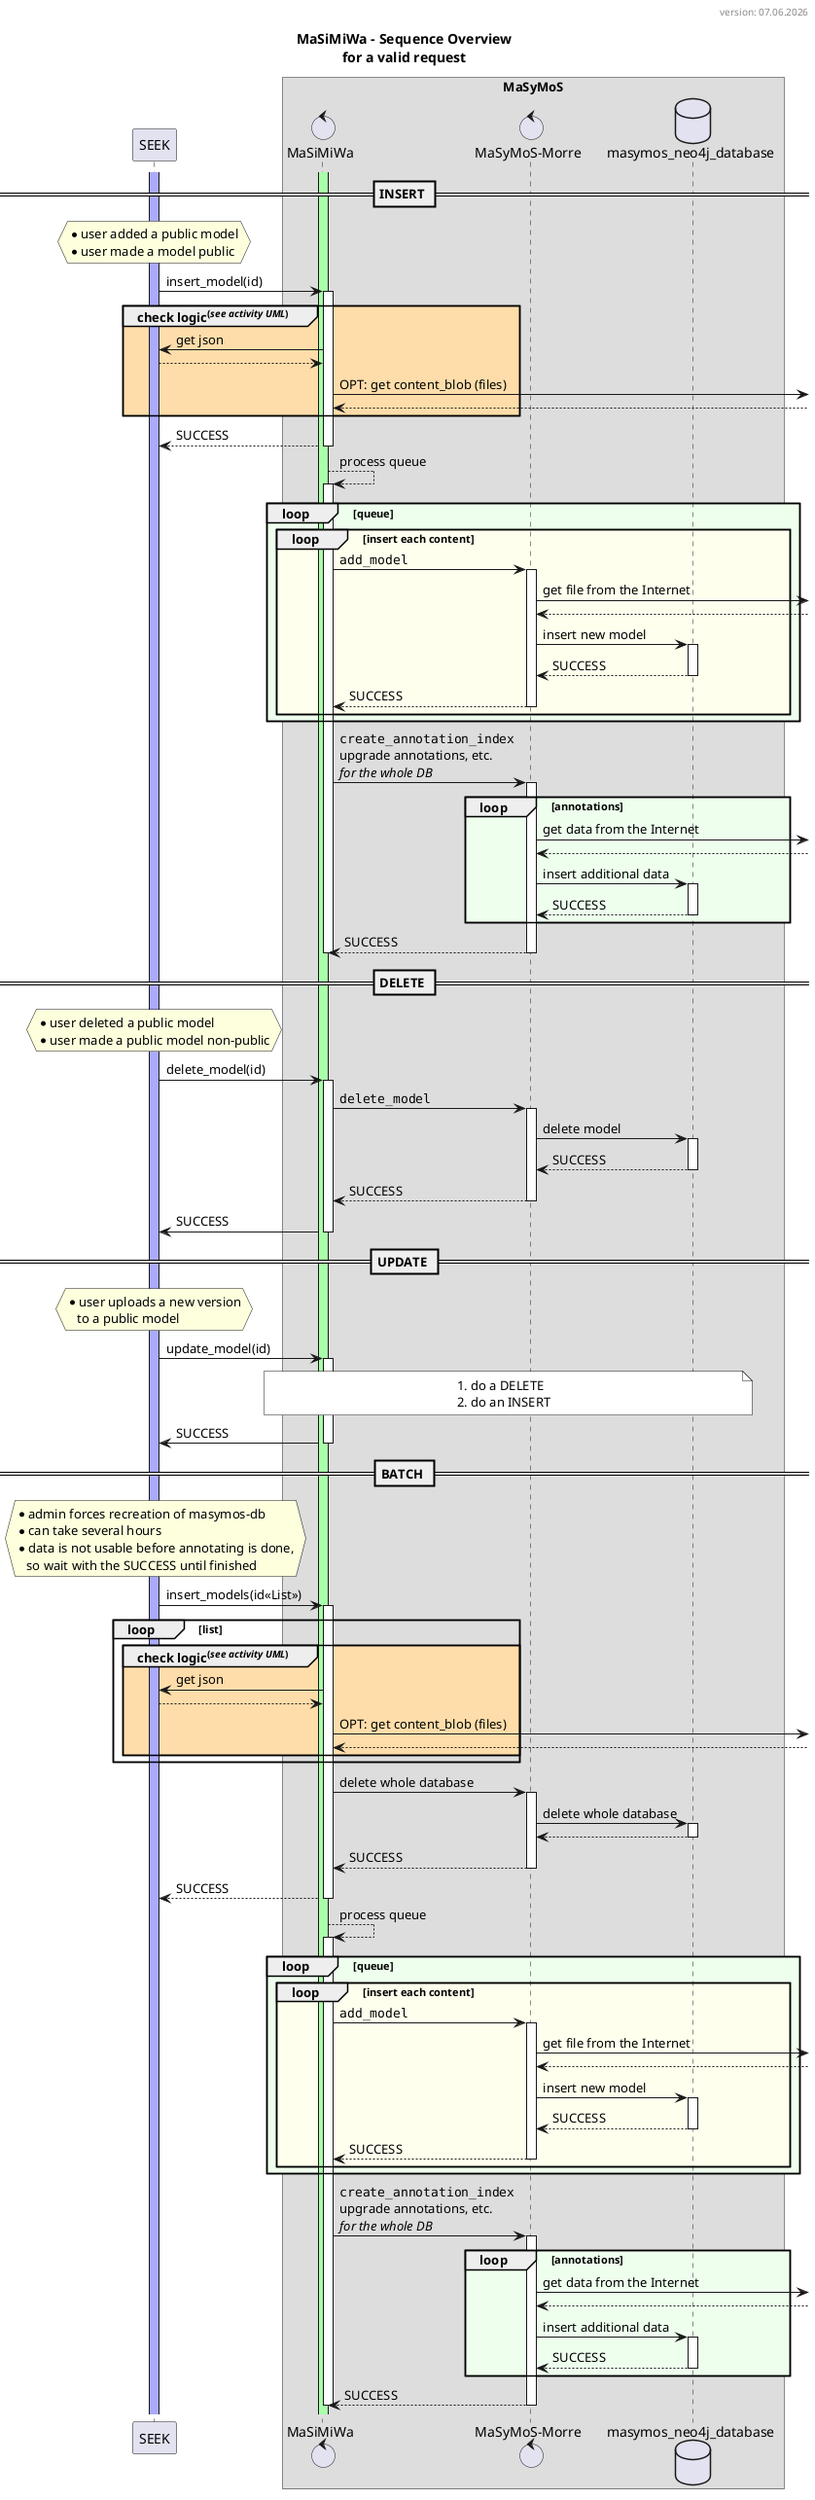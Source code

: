 @startuml

title MaSiMiWa - Sequence Overview\nfor a valid request
header version: %date("dd.MM.yyyy")
'header version: 23.11.2018

skinparam defaultFontName Helvetica
skinparam shadowing false


!definelong check_logic()
group #fda check logic<sup>(//see activity UML//)</sup>

seek            <-      miwa            : get json
seek            -->     miwa

miwa            ->]                     : OPT: get content_blob (files)
miwa            <--]

end
!enddefinelong

!definelong process_queue()
miwa            -->     miwa            : process queue

    activate miwa

    loop #efe queue
    
    loop #ffe insert each content

    miwa            ->      morre           : ""add_model""
        activate morre
        
        morre           ->]                     : get file from the Internet
        morre           <--]

        morre           ->      db              : insert new model
            activate db
        morre           <--     db              : SUCCESS
            deactivate db
        
    miwa            <--     morre           : SUCCESS
        deactivate morre
    
    end
    end

    miwa            ->      morre           : ""create_annotation_index""\nupgrade annotations, etc.\n//for the whole DB//
        activate morre

        loop #efe annotations

        morre           ->]                     : get data from the Internet
        morre           <--]

        morre           ->      db              : insert additional data
            activate db
        morre           <--     db              : SUCCESS
            deactivate db
        
        end
    
    miwa            <--     morre           : SUCCESS
        deactivate morre 

    deactivate miwa
!enddefinelong







participant "SEEK" as seek
box "MaSyMoS"
    control "MaSiMiWa" as miwa
    control "MaSyMoS-Morre" as morre
    database "masymos_neo4j_database" as db


activate seek #aaf
    activate miwa #afa

== INSERT ==

hnote over seek
    * user added a public model
    * user made a model public
end note

seek            ->      miwa            : insert_model(id)
    activate miwa

check_logic()

seek            <--     miwa            : SUCCESS
    deactivate miwa

process_queue()







== DELETE ==

hnote over seek
    * user deleted a public model
    * user made a public model non-public
end note

seek            ->      miwa            : delete_model(id)
    activate miwa
    
    miwa            ->      morre           : ""delete_model""
        activate morre
    
        morre           ->      db              : delete model
            activate db
        morre           <--     db              : SUCCESS
            deactivate db

    miwa            <--     morre           : SUCCESS
        deactivate morre 

seek            <-      miwa            : SUCCESS
    deactivate miwa 






== UPDATE ==

hnote over seek
    * user uploads a new version
       to a public model
end note

seek            ->      miwa            : update_model(id)
    activate miwa

    note over miwa,db #fff
        # do a DELETE
        # do an INSERT
    end note

seek            <-      miwa            : SUCCESS
    deactivate miwa 




== BATCH ==

hnote over seek
    * admin forces recreation of masymos-db
    * can take several hours
    * data is not usable before annotating is done,
       so wait with the SUCCESS until finished
end note


seek            ->      miwa            : insert_models(id<<List>>)
activate miwa

loop list
check_logic()
end

miwa            ->      morre           : delete whole database
    activate morre
    morre           ->      db              : delete whole database
        activate db
    morre           <--     db
        deactivate db
miwa            <--     morre           : SUCCESS
    deactivate morre

seek            <--     miwa            : SUCCESS
deactivate miwa

process_queue()





@enduml
